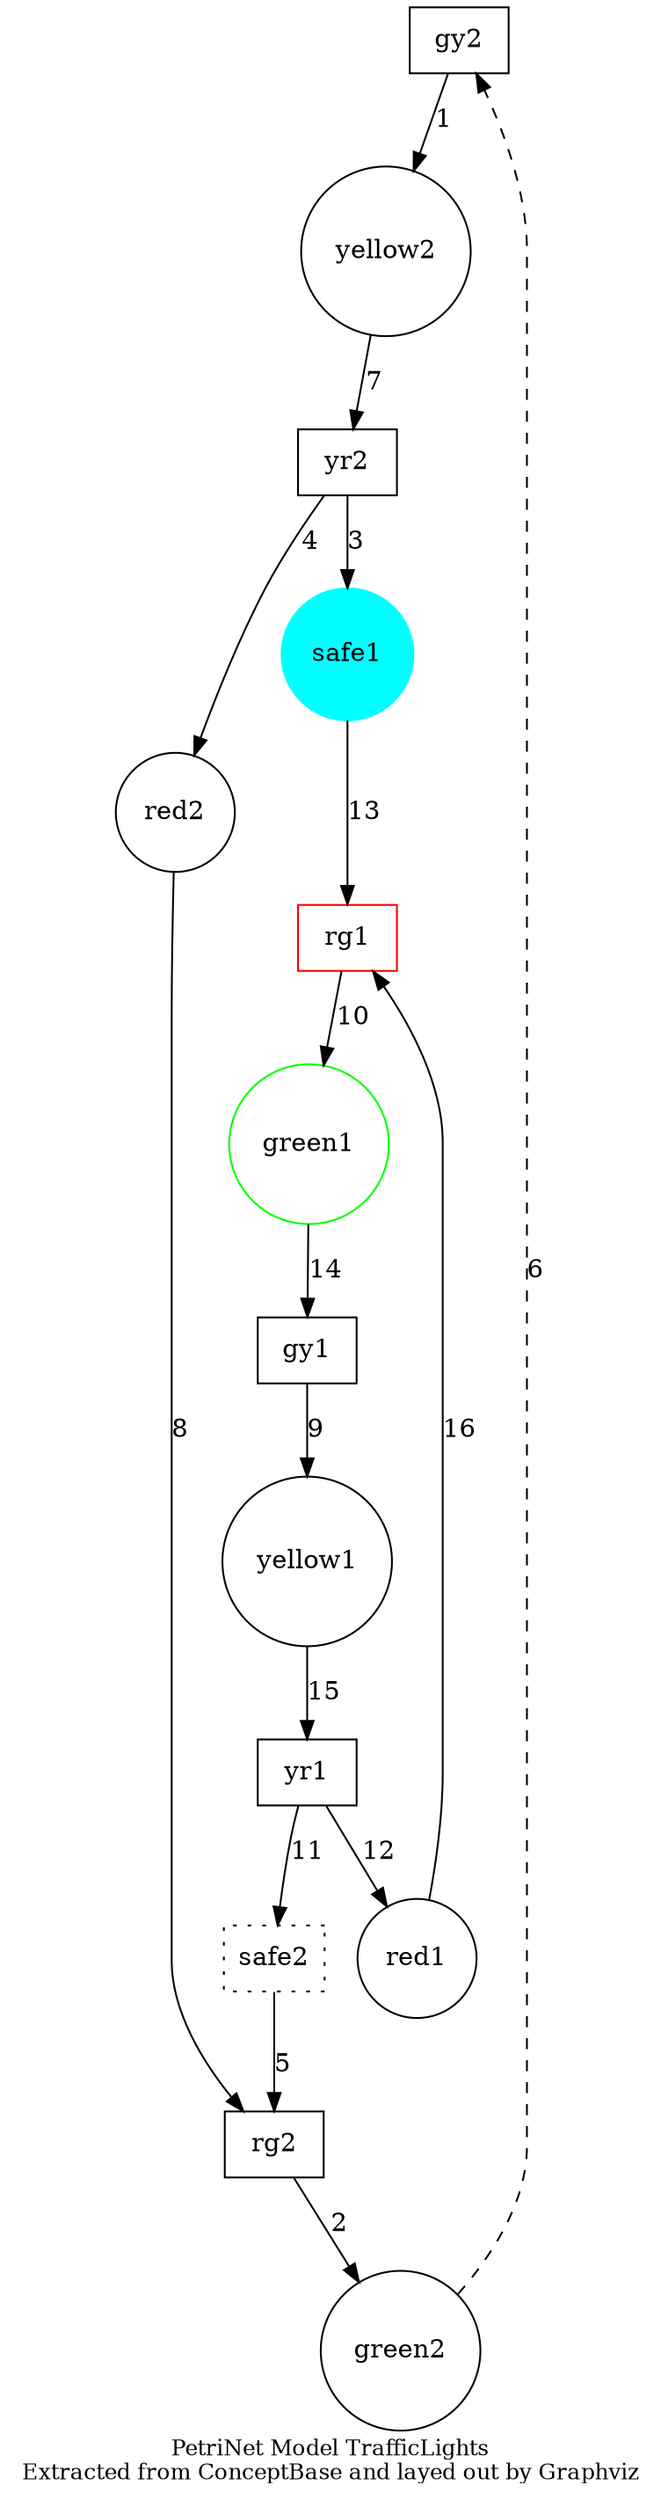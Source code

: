 digraph TrafficLights {
gy2 [shape=box]; yr2 [shape=box]; rg2 [shape=box]; gy1 [shape=box]; yr1 [shape=box]; rg1 [shape=box, color=red];
green2 [shape=circle]; yellow2 [shape=circle]; red2 [shape=circle]; safe2 [shape=box, style=dotted]; safe1 [shape=circle, color=cyan, style=filled]; green1 [shape=circle, color = green]; yellow1 [shape=circle]; red1 [shape=circle];
gy2->yellow2 [label="1"];
rg2->green2 [label="2"];
yr2->safe1 [label="3"];
yr2->red2 [label="4"];
safe2->rg2 [label="5"];
green2->gy2 [label="6", style=dashed];
yellow2->yr2 [label="7"];
red2->rg2 [label="8"];
gy1->yellow1 [label="9"];
rg1->green1 [label="10"];
yr1->safe2 [label="11"];
yr1->red1 [label="12"];
safe1->rg1 [label="13"];
green1->gy1 [label="14"];
yellow1->yr1 [label="15"];
red1->rg1 [label="16"];

overlap=false
label="PetriNet Model TrafficLights\nExtracted from ConceptBase and layed out by Graphviz"
fontsize=12;
}